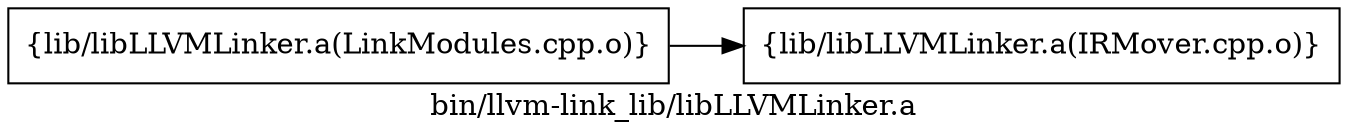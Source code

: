 digraph "bin/llvm-link_lib/libLLVMLinker.a" {
	label="bin/llvm-link_lib/libLLVMLinker.a";
	rankdir=LR;

	Node0x55a762b0f568 [shape=record,shape=box,group=0,label="{lib/libLLVMLinker.a(IRMover.cpp.o)}"];
	Node0x55a762b10288 [shape=record,shape=box,group=0,label="{lib/libLLVMLinker.a(LinkModules.cpp.o)}"];
	Node0x55a762b10288 -> Node0x55a762b0f568;
}
